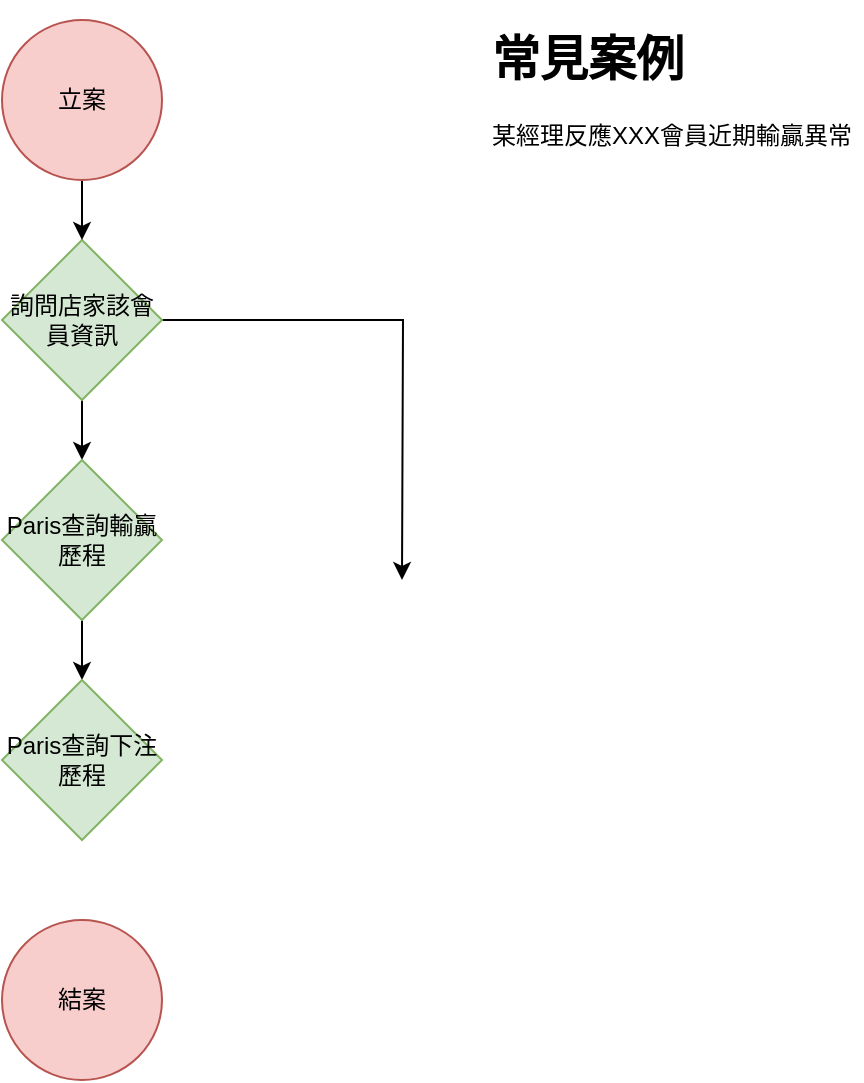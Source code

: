 <mxfile version="13.8.2" type="github">
  <diagram id="u1OFBZ_wsdvVigk9kQxi" name="異常客人查詢">
    <mxGraphModel dx="946" dy="614" grid="1" gridSize="10" guides="1" tooltips="1" connect="1" arrows="1" fold="1" page="1" pageScale="1" pageWidth="827" pageHeight="1169" math="0" shadow="0">
      <root>
        <mxCell id="0" />
        <mxCell id="1" parent="0" />
        <mxCell id="0Ia2CwPW3c3o2S4HfaaG-7" style="edgeStyle=orthogonalEdgeStyle;rounded=0;orthogonalLoop=1;jettySize=auto;html=1;" edge="1" parent="1" source="0Ia2CwPW3c3o2S4HfaaG-1">
          <mxGeometry relative="1" as="geometry">
            <mxPoint x="490" y="320" as="targetPoint" />
          </mxGeometry>
        </mxCell>
        <mxCell id="0Ia2CwPW3c3o2S4HfaaG-9" value="" style="edgeStyle=orthogonalEdgeStyle;rounded=0;orthogonalLoop=1;jettySize=auto;html=1;" edge="1" parent="1" source="0Ia2CwPW3c3o2S4HfaaG-1" target="0Ia2CwPW3c3o2S4HfaaG-8">
          <mxGeometry relative="1" as="geometry" />
        </mxCell>
        <mxCell id="0Ia2CwPW3c3o2S4HfaaG-1" value="詢問店家該會員資訊" style="rhombus;whiteSpace=wrap;html=1;fillColor=#d5e8d4;strokeColor=#82b366;" vertex="1" parent="1">
          <mxGeometry x="290" y="150" width="80" height="80" as="geometry" />
        </mxCell>
        <mxCell id="0Ia2CwPW3c3o2S4HfaaG-4" value="" style="edgeStyle=orthogonalEdgeStyle;rounded=0;orthogonalLoop=1;jettySize=auto;html=1;" edge="1" parent="1" source="0Ia2CwPW3c3o2S4HfaaG-3" target="0Ia2CwPW3c3o2S4HfaaG-1">
          <mxGeometry relative="1" as="geometry" />
        </mxCell>
        <mxCell id="0Ia2CwPW3c3o2S4HfaaG-3" value="立案" style="ellipse;whiteSpace=wrap;html=1;aspect=fixed;fillColor=#f8cecc;strokeColor=#b85450;" vertex="1" parent="1">
          <mxGeometry x="290" y="40" width="80" height="80" as="geometry" />
        </mxCell>
        <mxCell id="0Ia2CwPW3c3o2S4HfaaG-5" value="&lt;h1&gt;常見案例&lt;/h1&gt;&lt;p&gt;某經理反應XXX會員近期輸贏異常&lt;/p&gt;" style="text;html=1;strokeColor=none;fillColor=none;spacing=5;spacingTop=-20;whiteSpace=wrap;overflow=hidden;rounded=0;" vertex="1" parent="1">
          <mxGeometry x="530" y="40" width="190" height="120" as="geometry" />
        </mxCell>
        <mxCell id="0Ia2CwPW3c3o2S4HfaaG-6" value="結案" style="ellipse;whiteSpace=wrap;html=1;aspect=fixed;fillColor=#f8cecc;strokeColor=#b85450;" vertex="1" parent="1">
          <mxGeometry x="290" y="490" width="80" height="80" as="geometry" />
        </mxCell>
        <mxCell id="0Ia2CwPW3c3o2S4HfaaG-11" value="" style="edgeStyle=orthogonalEdgeStyle;rounded=0;orthogonalLoop=1;jettySize=auto;html=1;" edge="1" parent="1" source="0Ia2CwPW3c3o2S4HfaaG-8" target="0Ia2CwPW3c3o2S4HfaaG-10">
          <mxGeometry relative="1" as="geometry" />
        </mxCell>
        <mxCell id="0Ia2CwPW3c3o2S4HfaaG-8" value="Paris查詢輸贏歷程" style="rhombus;whiteSpace=wrap;html=1;fillColor=#d5e8d4;strokeColor=#82b366;" vertex="1" parent="1">
          <mxGeometry x="290" y="260" width="80" height="80" as="geometry" />
        </mxCell>
        <mxCell id="0Ia2CwPW3c3o2S4HfaaG-10" value="Paris查詢下注歷程" style="rhombus;whiteSpace=wrap;html=1;fillColor=#d5e8d4;strokeColor=#82b366;" vertex="1" parent="1">
          <mxGeometry x="290" y="370" width="80" height="80" as="geometry" />
        </mxCell>
      </root>
    </mxGraphModel>
  </diagram>
</mxfile>

